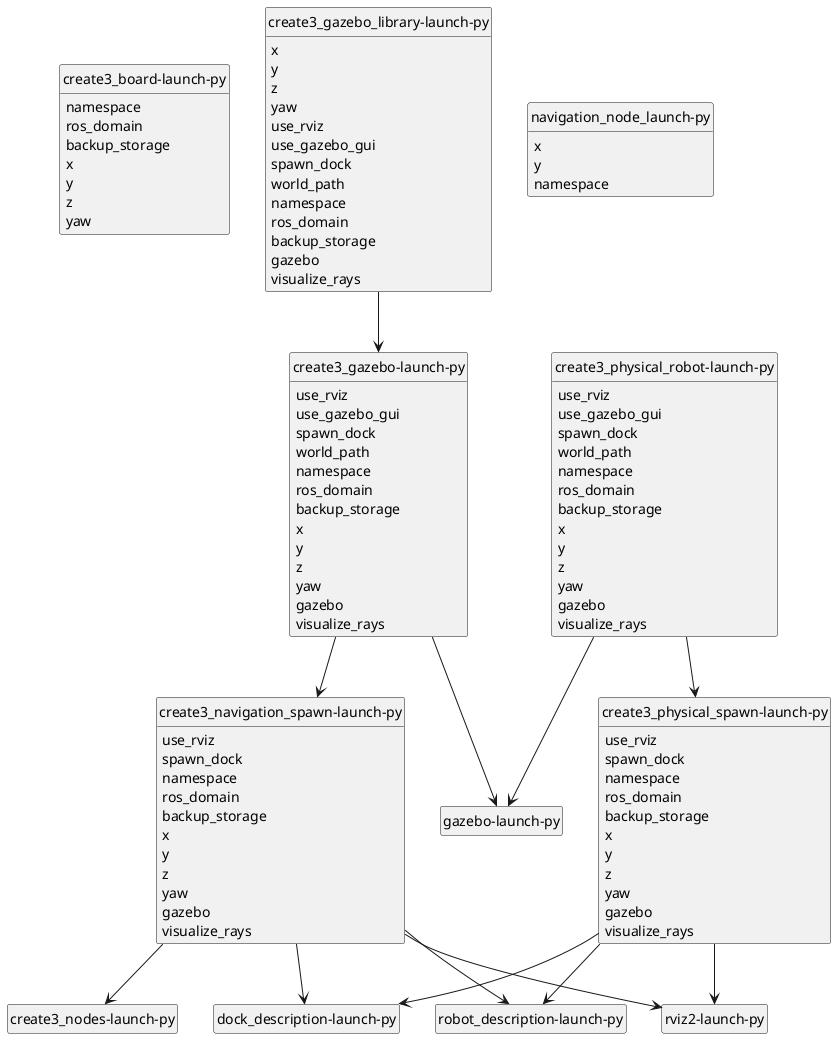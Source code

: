 @startuml
hide empty member
hide circle

class "create3_board-launch-py" as board {
    namespace
    ros_domain
    backup_storage
    x
    y
    z
    yaw
}
class "create3_gazebo-launch-py" as gazebo {
    use_rviz
    use_gazebo_gui
    spawn_dock
    world_path
    namespace
    ros_domain
    backup_storage
    x
    y
    z
    yaw
    gazebo
    visualize_rays
}
class "create3_gazebo_library-launch-py" as library {
    x
    y
    z
    yaw
    use_rviz
    use_gazebo_gui
    spawn_dock
    world_path
    namespace
    ros_domain
    backup_storage
    gazebo
    visualize_rays
}
class "create3_navigation_spawn-launch-py" as navigation {
    use_rviz
    spawn_dock
    namespace
    ros_domain
    backup_storage
    x
    y
    z
    yaw
    gazebo
    visualize_rays
}
class "create3_physical_robot-launch-py" as robot {
    use_rviz
    use_gazebo_gui
    spawn_dock
    world_path
    namespace
    ros_domain
    backup_storage
    x
    y
    z
    yaw
    gazebo
    visualize_rays
}
class "create3_physical_spawn-launch-py" as robot_spawn {
    use_rviz
    spawn_dock
    namespace
    ros_domain
    backup_storage
    x
    y
    z
    yaw
    gazebo
    visualize_rays
}
class "navigation_node_launch-py" as navigation_node {
    x
    y
    namespace
}

gazebo --> "gazebo-launch-py"
gazebo --> navigation

library --> gazebo

navigation --> "create3_nodes-launch-py"
navigation --> "dock_description-launch-py"
navigation --> "robot_description-launch-py"
navigation --> "rviz2-launch-py"

robot --> "gazebo-launch-py"
robot --> robot_spawn

robot_spawn --> "rviz2-launch-py"
robot_spawn --> "robot_description-launch-py"
robot_spawn --> "dock_description-launch-py"

@enduml
